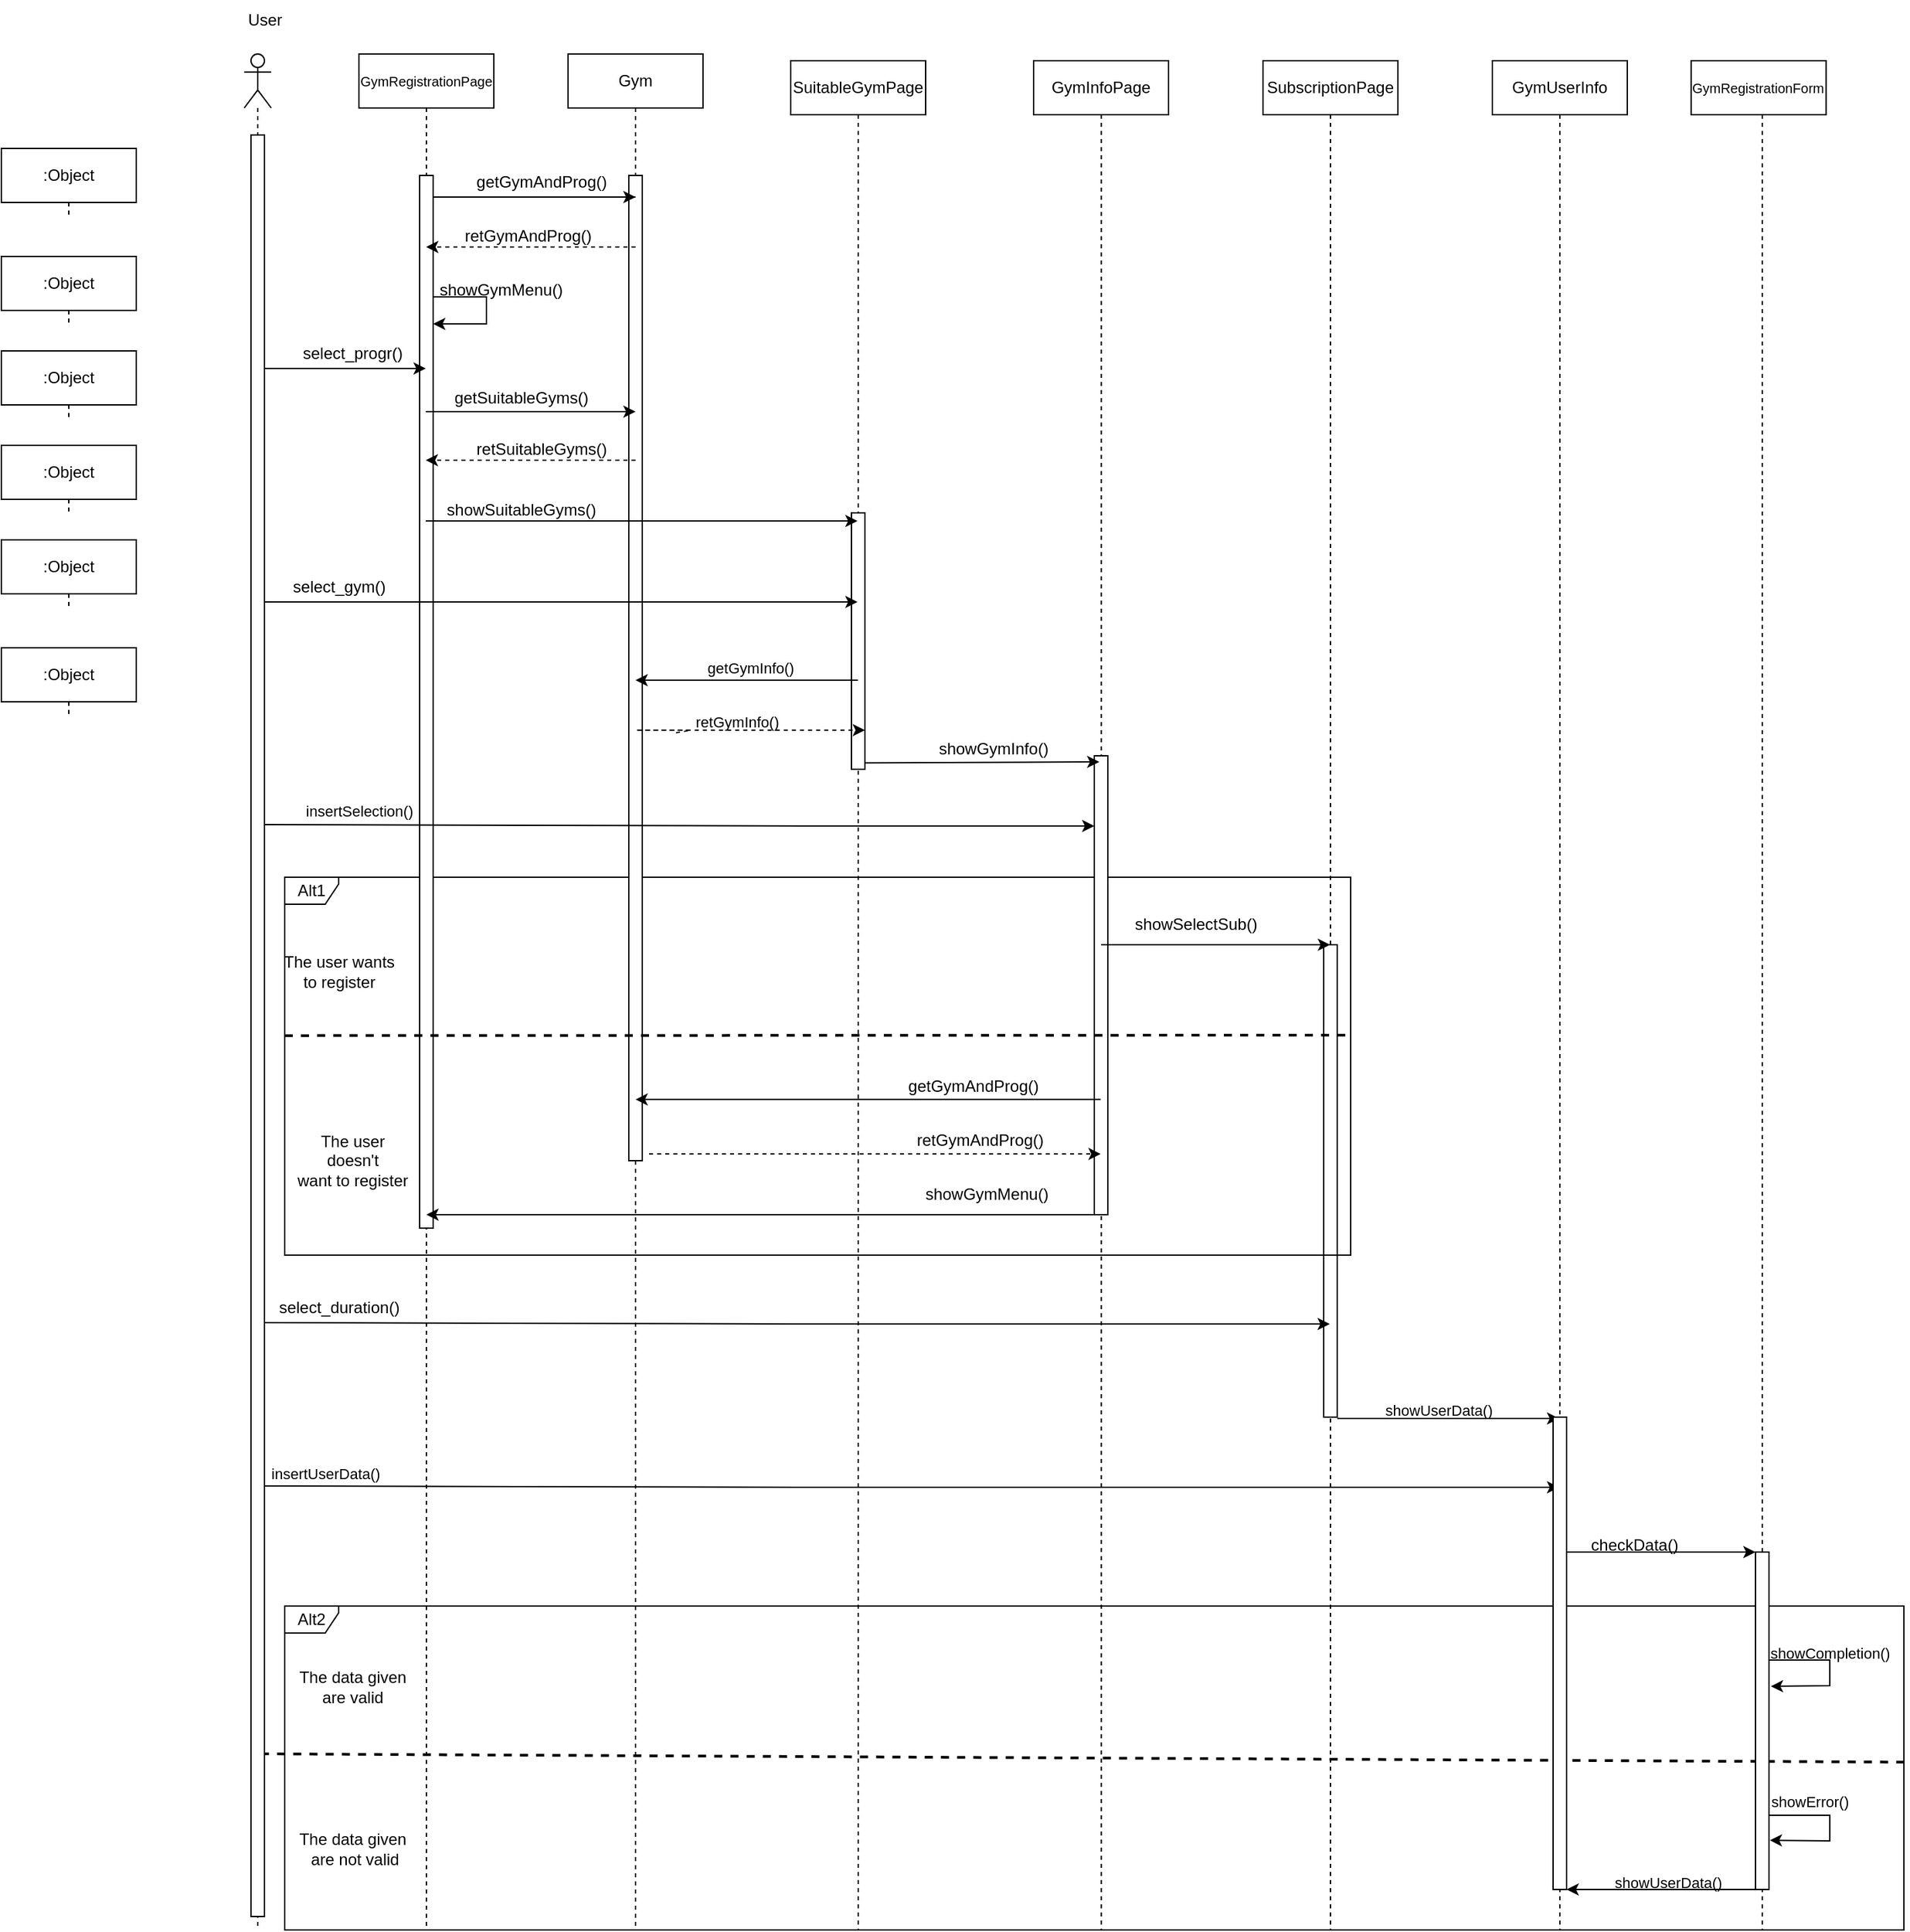 <mxfile version="21.3.5" type="device">
  <diagram name="Σελίδα-1" id="bnlR6SahmsRWUH3v-4KW">
    <mxGraphModel dx="2219" dy="541" grid="1" gridSize="10" guides="1" tooltips="1" connect="1" arrows="1" fold="1" page="1" pageScale="1" pageWidth="1169" pageHeight="1654" math="0" shadow="0">
      <root>
        <mxCell id="0" />
        <mxCell id="1" parent="0" />
        <mxCell id="4nMGlKhWPUo4mE3yYb9U-2" value="" style="shape=umlLifeline;perimeter=lifelinePerimeter;whiteSpace=wrap;html=1;container=1;dropTarget=0;collapsible=0;recursiveResize=0;outlineConnect=0;portConstraint=eastwest;newEdgeStyle={&quot;edgeStyle&quot;:&quot;elbowEdgeStyle&quot;,&quot;elbow&quot;:&quot;vertical&quot;,&quot;curved&quot;:0,&quot;rounded&quot;:0};participant=umlBoundary;" parent="1" vertex="1">
          <mxGeometry x="790" y="265" width="50" height="1385" as="geometry" />
        </mxCell>
        <mxCell id="_HtZvy6H4poGQE2jAPsX-6" value="" style="html=1;points=[];perimeter=orthogonalPerimeter;" parent="1" vertex="1">
          <mxGeometry x="810" y="920" width="10" height="350" as="geometry" />
        </mxCell>
        <mxCell id="nyDjOfrzS_PwR3EFZTjZ-3" value="" style="shape=umlLifeline;perimeter=lifelinePerimeter;whiteSpace=wrap;html=1;container=1;dropTarget=0;collapsible=0;recursiveResize=0;outlineConnect=0;portConstraint=eastwest;newEdgeStyle={&quot;edgeStyle&quot;:&quot;elbowEdgeStyle&quot;,&quot;elbow&quot;:&quot;vertical&quot;,&quot;curved&quot;:0,&quot;rounded&quot;:0};participant=umlBoundary;" parent="1" vertex="1">
          <mxGeometry x="620.19" y="265" width="50" height="1385" as="geometry" />
        </mxCell>
        <mxCell id="4nMGlKhWPUo4mE3yYb9U-44" value="Alt1" style="shape=umlFrame;whiteSpace=wrap;html=1;pointerEvents=0;width=40;height=20;" parent="1" vertex="1">
          <mxGeometry x="40" y="870" width="790" height="280" as="geometry" />
        </mxCell>
        <mxCell id="_HtZvy6H4poGQE2jAPsX-5" value="" style="html=1;points=[];perimeter=orthogonalPerimeter;" parent="1" vertex="1">
          <mxGeometry x="640" y="780" width="10" height="340" as="geometry" />
        </mxCell>
        <mxCell id="nyDjOfrzS_PwR3EFZTjZ-5" value="" style="shape=umlLifeline;perimeter=lifelinePerimeter;whiteSpace=wrap;html=1;container=1;dropTarget=0;collapsible=0;recursiveResize=0;outlineConnect=0;portConstraint=eastwest;newEdgeStyle={&quot;edgeStyle&quot;:&quot;elbowEdgeStyle&quot;,&quot;elbow&quot;:&quot;vertical&quot;,&quot;curved&quot;:0,&quot;rounded&quot;:0};participant=umlBoundary;" parent="1" vertex="1">
          <mxGeometry x="120" y="260" width="50" height="1390" as="geometry" />
        </mxCell>
        <mxCell id="_HtZvy6H4poGQE2jAPsX-2" value="" style="html=1;points=[];perimeter=orthogonalPerimeter;" parent="1" vertex="1">
          <mxGeometry x="140" y="350" width="10" height="780" as="geometry" />
        </mxCell>
        <mxCell id="nyDjOfrzS_PwR3EFZTjZ-4" value="" style="shape=umlLifeline;perimeter=lifelinePerimeter;whiteSpace=wrap;html=1;container=1;dropTarget=0;collapsible=0;recursiveResize=0;outlineConnect=0;portConstraint=eastwest;newEdgeStyle={&quot;edgeStyle&quot;:&quot;elbowEdgeStyle&quot;,&quot;elbow&quot;:&quot;vertical&quot;,&quot;curved&quot;:0,&quot;rounded&quot;:0};participant=umlBoundary;" parent="1" vertex="1">
          <mxGeometry x="440" y="265" width="50" height="1385" as="geometry" />
        </mxCell>
        <mxCell id="_HtZvy6H4poGQE2jAPsX-4" value="" style="html=1;points=[];perimeter=orthogonalPerimeter;" parent="1" vertex="1">
          <mxGeometry x="460" y="600" width="10" height="190" as="geometry" />
        </mxCell>
        <mxCell id="nyDjOfrzS_PwR3EFZTjZ-8" value="" style="shape=umlLifeline;perimeter=lifelinePerimeter;whiteSpace=wrap;html=1;container=1;dropTarget=0;collapsible=0;recursiveResize=0;outlineConnect=0;portConstraint=eastwest;newEdgeStyle={&quot;edgeStyle&quot;:&quot;elbowEdgeStyle&quot;,&quot;elbow&quot;:&quot;vertical&quot;,&quot;curved&quot;:0,&quot;rounded&quot;:0};participant=umlEntity;" parent="1" vertex="1">
          <mxGeometry x="280" y="260" width="40" height="1390" as="geometry" />
        </mxCell>
        <mxCell id="_HtZvy6H4poGQE2jAPsX-3" value="" style="html=1;points=[];perimeter=orthogonalPerimeter;" parent="1" vertex="1">
          <mxGeometry x="295" y="350" width="10" height="730" as="geometry" />
        </mxCell>
        <mxCell id="nyDjOfrzS_PwR3EFZTjZ-1" value="" style="shape=umlLifeline;perimeter=lifelinePerimeter;whiteSpace=wrap;html=1;container=1;dropTarget=0;collapsible=0;recursiveResize=0;outlineConnect=0;portConstraint=eastwest;newEdgeStyle={&quot;edgeStyle&quot;:&quot;elbowEdgeStyle&quot;,&quot;elbow&quot;:&quot;vertical&quot;,&quot;curved&quot;:0,&quot;rounded&quot;:0};participant=umlActor;" parent="1" vertex="1">
          <mxGeometry x="10" y="260" width="20" height="1390" as="geometry" />
        </mxCell>
        <mxCell id="nyDjOfrzS_PwR3EFZTjZ-2" value="" style="shape=umlLifeline;perimeter=lifelinePerimeter;whiteSpace=wrap;html=1;container=1;dropTarget=0;collapsible=0;recursiveResize=0;outlineConnect=0;portConstraint=eastwest;newEdgeStyle={&quot;edgeStyle&quot;:&quot;elbowEdgeStyle&quot;,&quot;elbow&quot;:&quot;vertical&quot;,&quot;curved&quot;:0,&quot;rounded&quot;:0};participant=umlBoundary;" parent="1" vertex="1">
          <mxGeometry x="960" y="265" width="50" height="1385" as="geometry" />
        </mxCell>
        <mxCell id="44u1UOUTEwnYV24cD757-49" value=":Object" style="shape=umlLifeline;perimeter=lifelinePerimeter;whiteSpace=wrap;html=1;container=1;collapsible=0;recursiveResize=0;outlineConnect=0;" parent="1" vertex="1">
          <mxGeometry x="-170" y="550" width="100" height="50" as="geometry" />
        </mxCell>
        <mxCell id="44u1UOUTEwnYV24cD757-50" value=":Object" style="shape=umlLifeline;perimeter=lifelinePerimeter;whiteSpace=wrap;html=1;container=1;collapsible=0;recursiveResize=0;outlineConnect=0;" parent="1" vertex="1">
          <mxGeometry x="-170" y="620" width="100" height="50" as="geometry" />
        </mxCell>
        <mxCell id="44u1UOUTEwnYV24cD757-51" value=":Object" style="shape=umlLifeline;perimeter=lifelinePerimeter;whiteSpace=wrap;html=1;container=1;collapsible=0;recursiveResize=0;outlineConnect=0;" parent="1" vertex="1">
          <mxGeometry x="-170" y="700" width="100" height="50" as="geometry" />
        </mxCell>
        <mxCell id="44u1UOUTEwnYV24cD757-54" value=":Object" style="shape=umlLifeline;perimeter=lifelinePerimeter;whiteSpace=wrap;html=1;container=1;collapsible=0;recursiveResize=0;outlineConnect=0;" parent="1" vertex="1">
          <mxGeometry x="-170" y="330" width="100" height="50" as="geometry" />
        </mxCell>
        <mxCell id="44u1UOUTEwnYV24cD757-55" value=":Object" style="shape=umlLifeline;perimeter=lifelinePerimeter;whiteSpace=wrap;html=1;container=1;collapsible=0;recursiveResize=0;outlineConnect=0;" parent="1" vertex="1">
          <mxGeometry x="-170" y="410" width="100" height="50" as="geometry" />
        </mxCell>
        <mxCell id="44u1UOUTEwnYV24cD757-56" value=":Object" style="shape=umlLifeline;perimeter=lifelinePerimeter;whiteSpace=wrap;html=1;container=1;collapsible=0;recursiveResize=0;outlineConnect=0;" parent="1" vertex="1">
          <mxGeometry x="-170" y="480" width="100" height="50" as="geometry" />
        </mxCell>
        <mxCell id="4nMGlKhWPUo4mE3yYb9U-8" value="User" style="text;html=1;align=center;verticalAlign=middle;resizable=0;points=[];autosize=1;strokeColor=none;fillColor=none;" parent="1" vertex="1">
          <mxGeometry y="220" width="50" height="30" as="geometry" />
        </mxCell>
        <mxCell id="4nMGlKhWPUo4mE3yYb9U-10" value="" style="endArrow=classic;html=1;rounded=0;" parent="1" source="nyDjOfrzS_PwR3EFZTjZ-3" target="nyDjOfrzS_PwR3EFZTjZ-8" edge="1">
          <mxGeometry width="50" height="50" relative="1" as="geometry">
            <mxPoint x="635.19" y="1034.66" as="sourcePoint" />
            <mxPoint x="300" y="1030" as="targetPoint" />
            <Array as="points">
              <mxPoint x="546.19" y="1034.66" />
              <mxPoint x="566.19" y="1034.66" />
            </Array>
          </mxGeometry>
        </mxCell>
        <mxCell id="4nMGlKhWPUo4mE3yYb9U-17" value="getGymAndProg()" style="text;html=1;align=center;verticalAlign=middle;resizable=0;points=[];autosize=1;strokeColor=none;fillColor=none;" parent="1" vertex="1">
          <mxGeometry x="490" y="1010" width="120" height="30" as="geometry" />
        </mxCell>
        <mxCell id="4nMGlKhWPUo4mE3yYb9U-19" value="" style="endArrow=classic;html=1;rounded=0;dashed=1;" parent="1" edge="1">
          <mxGeometry x="-0.179" y="-11" width="50" height="50" relative="1" as="geometry">
            <mxPoint x="300" y="561" as="sourcePoint" />
            <mxPoint x="144.548" y="561" as="targetPoint" />
            <Array as="points" />
            <mxPoint x="11" y="-11" as="offset" />
          </mxGeometry>
        </mxCell>
        <mxCell id="4nMGlKhWPUo4mE3yYb9U-21" value="retGymAndProg()" style="text;html=1;align=center;verticalAlign=middle;resizable=0;points=[];autosize=1;strokeColor=none;fillColor=none;" parent="1" vertex="1">
          <mxGeometry x="495.19" y="1050" width="120" height="30" as="geometry" />
        </mxCell>
        <mxCell id="4nMGlKhWPUo4mE3yYb9U-22" value="showGymMenu()" style="text;html=1;align=center;verticalAlign=middle;resizable=0;points=[];autosize=1;strokeColor=none;fillColor=none;" parent="1" vertex="1">
          <mxGeometry x="505.19" y="1090" width="110" height="30" as="geometry" />
        </mxCell>
        <mxCell id="4nMGlKhWPUo4mE3yYb9U-23" value="" style="endArrow=classic;html=1;rounded=0;" parent="1" edge="1">
          <mxGeometry width="50" height="50" relative="1" as="geometry">
            <mxPoint x="19.81" y="493" as="sourcePoint" />
            <mxPoint x="144.5" y="493" as="targetPoint" />
            <Array as="points">
              <mxPoint x="100" y="493" />
            </Array>
          </mxGeometry>
        </mxCell>
        <mxCell id="4nMGlKhWPUo4mE3yYb9U-28" value="getSuitableGyms()" style="text;html=1;align=center;verticalAlign=middle;resizable=0;points=[];autosize=1;strokeColor=none;fillColor=none;" parent="1" vertex="1">
          <mxGeometry x="155" y="500" width="120" height="30" as="geometry" />
        </mxCell>
        <mxCell id="4nMGlKhWPUo4mE3yYb9U-31" value="retSuitableGyms()" style="text;html=1;align=center;verticalAlign=middle;resizable=0;points=[];autosize=1;strokeColor=none;fillColor=none;" parent="1" vertex="1">
          <mxGeometry x="170" y="538" width="120" height="30" as="geometry" />
        </mxCell>
        <mxCell id="4nMGlKhWPUo4mE3yYb9U-33" value="showSuitableGyms()" style="text;html=1;align=center;verticalAlign=middle;resizable=0;points=[];autosize=1;strokeColor=none;fillColor=none;" parent="1" vertex="1">
          <mxGeometry x="150" y="583" width="130" height="30" as="geometry" />
        </mxCell>
        <mxCell id="4nMGlKhWPUo4mE3yYb9U-34" value="" style="endArrow=classic;html=1;rounded=0;" parent="1" edge="1">
          <mxGeometry width="50" height="50" relative="1" as="geometry">
            <mxPoint x="15" y="666" as="sourcePoint" />
            <mxPoint x="464.5" y="666" as="targetPoint" />
            <Array as="points">
              <mxPoint x="90" y="666" />
            </Array>
          </mxGeometry>
        </mxCell>
        <mxCell id="4nMGlKhWPUo4mE3yYb9U-35" value="select_gym()" style="text;html=1;align=center;verticalAlign=middle;resizable=0;points=[];autosize=1;strokeColor=none;fillColor=none;" parent="1" vertex="1">
          <mxGeometry x="35" y="640" width="90" height="30" as="geometry" />
        </mxCell>
        <mxCell id="4nMGlKhWPUo4mE3yYb9U-40" value="" style="endArrow=classic;html=1;rounded=0;dashed=1;" parent="1" source="4nMGlKhWPUo4mE3yYb9U-39" edge="1">
          <mxGeometry x="-0.179" y="-11" width="50" height="50" relative="1" as="geometry">
            <mxPoint x="300" y="761" as="sourcePoint" />
            <mxPoint x="470" y="761" as="targetPoint" />
            <Array as="points">
              <mxPoint x="341" y="761" />
              <mxPoint x="300" y="761" />
            </Array>
            <mxPoint x="11" y="-11" as="offset" />
          </mxGeometry>
        </mxCell>
        <mxCell id="4nMGlKhWPUo4mE3yYb9U-41" value="" style="endArrow=classic;html=1;rounded=0;" parent="1" target="nyDjOfrzS_PwR3EFZTjZ-8" edge="1">
          <mxGeometry width="50" height="50" relative="1" as="geometry">
            <mxPoint x="464.81" y="724" as="sourcePoint" />
            <mxPoint x="644.5" y="724" as="targetPoint" />
            <Array as="points" />
          </mxGeometry>
        </mxCell>
        <mxCell id="4nMGlKhWPUo4mE3yYb9U-43" value="insertSelection()" style="endArrow=classic;html=1;rounded=0;" parent="1" edge="1">
          <mxGeometry x="-0.776" y="10" width="50" height="50" relative="1" as="geometry">
            <mxPoint x="25.5" y="831" as="sourcePoint" />
            <mxPoint x="640" y="832" as="targetPoint" />
            <Array as="points">
              <mxPoint x="425.5" y="832" />
            </Array>
            <mxPoint as="offset" />
          </mxGeometry>
        </mxCell>
        <mxCell id="4nMGlKhWPUo4mE3yYb9U-45" value="" style="endArrow=none;dashed=1;html=1;rounded=0;strokeWidth=2;exitX=0;exitY=0.419;exitDx=0;exitDy=0;exitPerimeter=0;" parent="1" source="4nMGlKhWPUo4mE3yYb9U-44" edge="1">
          <mxGeometry width="50" height="50" relative="1" as="geometry">
            <mxPoint x="40" y="1126" as="sourcePoint" />
            <mxPoint x="830" y="987" as="targetPoint" />
          </mxGeometry>
        </mxCell>
        <mxCell id="4nMGlKhWPUo4mE3yYb9U-46" value="The user wants &lt;br&gt;to register" style="text;html=1;align=center;verticalAlign=middle;resizable=0;points=[];autosize=1;strokeColor=none;fillColor=none;" parent="1" vertex="1">
          <mxGeometry x="25" y="920" width="110" height="40" as="geometry" />
        </mxCell>
        <mxCell id="4nMGlKhWPUo4mE3yYb9U-47" value="The user &lt;br&gt;doesn&#39;t &lt;br&gt;want to register" style="text;html=1;align=center;verticalAlign=middle;resizable=0;points=[];autosize=1;strokeColor=none;fillColor=none;" parent="1" vertex="1">
          <mxGeometry x="35" y="1050" width="110" height="60" as="geometry" />
        </mxCell>
        <mxCell id="4nMGlKhWPUo4mE3yYb9U-48" value="" style="endArrow=classic;html=1;rounded=0;" parent="1" edge="1">
          <mxGeometry width="50" height="50" relative="1" as="geometry">
            <mxPoint x="645.0" y="920" as="sourcePoint" />
            <mxPoint x="814.69" y="920.0" as="targetPoint" />
            <Array as="points">
              <mxPoint x="712.94" y="920" />
            </Array>
          </mxGeometry>
        </mxCell>
        <mxCell id="4nMGlKhWPUo4mE3yYb9U-49" value="showSelectSub()" style="text;html=1;align=center;verticalAlign=middle;resizable=0;points=[];autosize=1;strokeColor=none;fillColor=none;" parent="1" vertex="1">
          <mxGeometry x="660" y="890" width="110" height="30" as="geometry" />
        </mxCell>
        <mxCell id="4nMGlKhWPUo4mE3yYb9U-24" value="select_progr()" style="text;html=1;align=center;verticalAlign=middle;resizable=0;points=[];autosize=1;strokeColor=none;fillColor=none;" parent="1" vertex="1">
          <mxGeometry x="40" y="467" width="100" height="30" as="geometry" />
        </mxCell>
        <mxCell id="4nMGlKhWPUo4mE3yYb9U-42" value="showGymInfo()" style="text;html=1;align=center;verticalAlign=middle;resizable=0;points=[];autosize=1;strokeColor=none;fillColor=none;" parent="1" vertex="1">
          <mxGeometry x="515.19" y="760" width="100" height="30" as="geometry" />
        </mxCell>
        <mxCell id="4nMGlKhWPUo4mE3yYb9U-59" value="" style="endArrow=classic;html=1;rounded=0;dashed=1;" parent="1" target="nyDjOfrzS_PwR3EFZTjZ-3" edge="1">
          <mxGeometry width="50" height="50" relative="1" as="geometry">
            <mxPoint x="310" y="1075" as="sourcePoint" />
            <mxPoint x="300" y="1075" as="targetPoint" />
            <Array as="points">
              <mxPoint x="330" y="1075" />
            </Array>
          </mxGeometry>
        </mxCell>
        <mxCell id="4nMGlKhWPUo4mE3yYb9U-62" value="getGymInfo()" style="text;html=1;align=center;verticalAlign=middle;resizable=0;points=[];autosize=1;strokeColor=none;fillColor=none;fontSize=11;" parent="1" vertex="1">
          <mxGeometry x="340" y="700" width="90" height="30" as="geometry" />
        </mxCell>
        <mxCell id="4nMGlKhWPUo4mE3yYb9U-64" value="showGymMenu()" style="text;html=1;align=center;verticalAlign=middle;resizable=0;points=[];autosize=1;strokeColor=none;fillColor=none;" parent="1" vertex="1">
          <mxGeometry x="145.0" y="420" width="110" height="30" as="geometry" />
        </mxCell>
        <mxCell id="4nMGlKhWPUo4mE3yYb9U-66" value="getGymAndProg()" style="text;html=1;align=center;verticalAlign=middle;resizable=0;points=[];autosize=1;strokeColor=none;fillColor=none;" parent="1" vertex="1">
          <mxGeometry x="170" y="340" width="120" height="30" as="geometry" />
        </mxCell>
        <mxCell id="4nMGlKhWPUo4mE3yYb9U-67" value="retGymAndProg()" style="text;html=1;align=center;verticalAlign=middle;resizable=0;points=[];autosize=1;strokeColor=none;fillColor=none;" parent="1" vertex="1">
          <mxGeometry x="160" y="380" width="120" height="30" as="geometry" />
        </mxCell>
        <mxCell id="4nMGlKhWPUo4mE3yYb9U-68" value="" style="endArrow=classic;html=1;rounded=0;dashed=1;" parent="1" edge="1">
          <mxGeometry x="-0.179" y="-11" width="50" height="50" relative="1" as="geometry">
            <mxPoint x="300.0" y="403" as="sourcePoint" />
            <mxPoint x="144.81" y="403" as="targetPoint" />
            <Array as="points">
              <mxPoint x="240.0" y="403" />
            </Array>
            <mxPoint x="11" y="-11" as="offset" />
          </mxGeometry>
        </mxCell>
        <mxCell id="4nMGlKhWPUo4mE3yYb9U-69" value="" style="endArrow=classic;html=1;rounded=0;" parent="1" edge="1">
          <mxGeometry width="50" height="50" relative="1" as="geometry">
            <mxPoint x="300" y="366" as="sourcePoint" />
            <mxPoint x="300" y="366" as="targetPoint" />
            <Array as="points">
              <mxPoint x="150" y="366" />
            </Array>
          </mxGeometry>
        </mxCell>
        <mxCell id="4nMGlKhWPUo4mE3yYb9U-70" value="select_duration()" style="text;html=1;align=center;verticalAlign=middle;resizable=0;points=[];autosize=1;strokeColor=none;fillColor=none;" parent="1" vertex="1">
          <mxGeometry x="25" y="1174" width="110" height="30" as="geometry" />
        </mxCell>
        <mxCell id="4nMGlKhWPUo4mE3yYb9U-71" value="" style="endArrow=classic;html=1;rounded=0;" parent="1" target="4nMGlKhWPUo4mE3yYb9U-2" edge="1">
          <mxGeometry x="-0.471" y="11" width="50" height="50" relative="1" as="geometry">
            <mxPoint x="20" y="1200" as="sourcePoint" />
            <mxPoint x="644.5" y="1201" as="targetPoint" />
            <Array as="points">
              <mxPoint x="420" y="1201" />
            </Array>
            <mxPoint as="offset" />
          </mxGeometry>
        </mxCell>
        <mxCell id="4nMGlKhWPUo4mE3yYb9U-72" value="" style="endArrow=classic;html=1;rounded=0;" parent="1" edge="1">
          <mxGeometry x="-0.471" y="11" width="50" height="50" relative="1" as="geometry">
            <mxPoint x="820" y="1271" as="sourcePoint" />
            <mxPoint x="984.5" y="1271" as="targetPoint" />
            <Array as="points">
              <mxPoint x="820" y="1271" />
            </Array>
            <mxPoint as="offset" />
          </mxGeometry>
        </mxCell>
        <mxCell id="4nMGlKhWPUo4mE3yYb9U-75" value="insertUserData()" style="endArrow=classic;html=1;rounded=0;" parent="1" edge="1">
          <mxGeometry x="-0.896" y="9" width="50" height="50" relative="1" as="geometry">
            <mxPoint x="20" y="1321" as="sourcePoint" />
            <mxPoint x="984.5" y="1322" as="targetPoint" />
            <Array as="points">
              <mxPoint x="420" y="1322" />
            </Array>
            <mxPoint as="offset" />
          </mxGeometry>
        </mxCell>
        <mxCell id="4nMGlKhWPUo4mE3yYb9U-77" value="checkData()" style="text;html=1;align=center;verticalAlign=middle;resizable=0;points=[];autosize=1;strokeColor=none;fillColor=none;" parent="1" vertex="1">
          <mxGeometry x="995" y="1350" width="90" height="30" as="geometry" />
        </mxCell>
        <mxCell id="4nMGlKhWPUo4mE3yYb9U-78" value="Alt2" style="shape=umlFrame;whiteSpace=wrap;html=1;pointerEvents=0;width=40;height=20;" parent="1" vertex="1">
          <mxGeometry x="40" y="1410" width="1200" height="240" as="geometry" />
        </mxCell>
        <mxCell id="4nMGlKhWPUo4mE3yYb9U-79" value="" style="endArrow=none;dashed=1;html=1;rounded=0;strokeWidth=2;entryX=1.001;entryY=0.488;entryDx=0;entryDy=0;entryPerimeter=0;exitX=0;exitY=0.419;exitDx=0;exitDy=0;exitPerimeter=0;" parent="1" edge="1">
          <mxGeometry width="50" height="50" relative="1" as="geometry">
            <mxPoint x="22.31" y="1519.5" as="sourcePoint" />
            <mxPoint x="1241.22" y="1525.64" as="targetPoint" />
            <Array as="points" />
          </mxGeometry>
        </mxCell>
        <mxCell id="4nMGlKhWPUo4mE3yYb9U-80" value="The data given&lt;br&gt;are valid" style="text;html=1;align=center;verticalAlign=middle;resizable=0;points=[];autosize=1;strokeColor=none;fillColor=none;" parent="1" vertex="1">
          <mxGeometry x="40" y="1450" width="100" height="40" as="geometry" />
        </mxCell>
        <mxCell id="4nMGlKhWPUo4mE3yYb9U-81" value="The data given&lt;br&gt;&amp;nbsp;are not&amp;nbsp;valid" style="text;html=1;align=center;verticalAlign=middle;resizable=0;points=[];autosize=1;strokeColor=none;fillColor=none;" parent="1" vertex="1">
          <mxGeometry x="40" y="1570" width="100" height="40" as="geometry" />
        </mxCell>
        <mxCell id="4nMGlKhWPUo4mE3yYb9U-82" value="" style="endArrow=classic;html=1;rounded=0;entryX=1.061;entryY=0.854;entryDx=0;entryDy=0;entryPerimeter=0;" parent="1" target="_HtZvy6H4poGQE2jAPsX-8" edge="1">
          <mxGeometry x="1" y="392" width="50" height="50" relative="1" as="geometry">
            <mxPoint x="1139.999" y="1565" as="sourcePoint" />
            <mxPoint x="1151.07" y="1585" as="targetPoint" />
            <Array as="points">
              <mxPoint x="1185.07" y="1565" />
              <mxPoint x="1185.07" y="1584" />
            </Array>
            <mxPoint x="-367" y="-228" as="offset" />
          </mxGeometry>
        </mxCell>
        <mxCell id="4nMGlKhWPUo4mE3yYb9U-83" value="showCompletion()" style="text;html=1;align=center;verticalAlign=middle;resizable=0;points=[];autosize=1;strokeColor=none;fillColor=none;fontSize=11;" parent="1" vertex="1">
          <mxGeometry x="1130" y="1430" width="110" height="30" as="geometry" />
        </mxCell>
        <mxCell id="4nMGlKhWPUo4mE3yYb9U-84" value="showError()" style="text;html=1;align=center;verticalAlign=middle;resizable=0;points=[];autosize=1;strokeColor=none;fillColor=none;fontSize=11;" parent="1" vertex="1">
          <mxGeometry x="1130" y="1540" width="80" height="30" as="geometry" />
        </mxCell>
        <mxCell id="4nMGlKhWPUo4mE3yYb9U-89" value="showUserData()" style="text;html=1;align=center;verticalAlign=middle;resizable=0;points=[];autosize=1;strokeColor=none;fillColor=none;fontSize=11;" parent="1" vertex="1">
          <mxGeometry x="845" y="1250" width="100" height="30" as="geometry" />
        </mxCell>
        <mxCell id="MFRJw0hke19sb6FxKmCz-1" value="" style="shape=umlLifeline;perimeter=lifelinePerimeter;whiteSpace=wrap;html=1;container=1;dropTarget=0;collapsible=0;recursiveResize=0;outlineConnect=0;portConstraint=eastwest;newEdgeStyle={&quot;edgeStyle&quot;:&quot;elbowEdgeStyle&quot;,&quot;elbow&quot;:&quot;vertical&quot;,&quot;curved&quot;:0,&quot;rounded&quot;:0};participant=umlEntity;" parent="1" vertex="1">
          <mxGeometry x="1115" y="265" width="40" height="1385" as="geometry" />
        </mxCell>
        <mxCell id="MFRJw0hke19sb6FxKmCz-3" value="" style="endArrow=classic;html=1;rounded=0;" parent="1" edge="1">
          <mxGeometry x="-0.471" y="11" width="50" height="50" relative="1" as="geometry">
            <mxPoint x="982.31" y="1370" as="sourcePoint" />
            <mxPoint x="1130" y="1370" as="targetPoint" />
            <Array as="points">
              <mxPoint x="982.31" y="1370" />
            </Array>
            <mxPoint as="offset" />
          </mxGeometry>
        </mxCell>
        <mxCell id="MFRJw0hke19sb6FxKmCz-4" value="" style="endArrow=classic;html=1;rounded=0;entryX=1.144;entryY=0.398;entryDx=0;entryDy=0;entryPerimeter=0;" parent="1" target="_HtZvy6H4poGQE2jAPsX-8" edge="1">
          <mxGeometry x="1" y="392" width="50" height="50" relative="1" as="geometry">
            <mxPoint x="1139.999" y="1450" as="sourcePoint" />
            <mxPoint x="1151.07" y="1470" as="targetPoint" />
            <Array as="points">
              <mxPoint x="1185.07" y="1450" />
              <mxPoint x="1185.07" y="1469" />
            </Array>
            <mxPoint x="-367" y="-228" as="offset" />
          </mxGeometry>
        </mxCell>
        <mxCell id="MFRJw0hke19sb6FxKmCz-7" value="" style="endArrow=classic;html=1;rounded=0;" parent="1" edge="1">
          <mxGeometry width="50" height="50" relative="1" as="geometry">
            <mxPoint x="1130" y="1620" as="sourcePoint" />
            <mxPoint x="990" y="1620" as="targetPoint" />
            <Array as="points">
              <mxPoint x="1061.19" y="1620" />
              <mxPoint x="1081.19" y="1620" />
            </Array>
          </mxGeometry>
        </mxCell>
        <mxCell id="_HtZvy6H4poGQE2jAPsX-1" value="" style="html=1;points=[];perimeter=orthogonalPerimeter;" parent="1" vertex="1">
          <mxGeometry x="15" y="320" width="10" height="1320" as="geometry" />
        </mxCell>
        <mxCell id="_HtZvy6H4poGQE2jAPsX-7" value="" style="html=1;points=[];perimeter=orthogonalPerimeter;" parent="1" vertex="1">
          <mxGeometry x="980" y="1270" width="10" height="350" as="geometry" />
        </mxCell>
        <mxCell id="_HtZvy6H4poGQE2jAPsX-8" value="" style="html=1;points=[];perimeter=orthogonalPerimeter;" parent="1" vertex="1">
          <mxGeometry x="1130" y="1370" width="10" height="250" as="geometry" />
        </mxCell>
        <mxCell id="sL1GHlydoXIhzUGOK7BQ-3" value="" style="endArrow=classic;html=1;rounded=0;strokeWidth=1;fontSize=12;" parent="1" edge="1">
          <mxGeometry y="61" width="50" height="50" relative="1" as="geometry">
            <mxPoint x="150" y="440" as="sourcePoint" />
            <mxPoint x="150" y="460" as="targetPoint" />
            <Array as="points">
              <mxPoint x="189.5" y="440" />
              <mxPoint x="189.5" y="460" />
            </Array>
            <mxPoint as="offset" />
          </mxGeometry>
        </mxCell>
        <mxCell id="sL1GHlydoXIhzUGOK7BQ-6" value="" style="endArrow=classic;html=1;rounded=0;" parent="1" edge="1">
          <mxGeometry width="50" height="50" relative="1" as="geometry">
            <mxPoint x="144.548" y="525" as="sourcePoint" />
            <mxPoint x="300" y="525" as="targetPoint" />
          </mxGeometry>
        </mxCell>
        <mxCell id="sL1GHlydoXIhzUGOK7BQ-8" value="" style="endArrow=classic;html=1;rounded=0;" parent="1" edge="1">
          <mxGeometry width="50" height="50" relative="1" as="geometry">
            <mxPoint x="144.548" y="606" as="sourcePoint" />
            <mxPoint x="464.5" y="606" as="targetPoint" />
          </mxGeometry>
        </mxCell>
        <mxCell id="4nMGlKhWPUo4mE3yYb9U-39" value="retGymInfo()" style="text;html=1;align=center;verticalAlign=middle;resizable=0;points=[];autosize=1;strokeColor=none;fillColor=none;fontSize=11;" parent="1" vertex="1">
          <mxGeometry x="330" y="740" width="90" height="30" as="geometry" />
        </mxCell>
        <mxCell id="sL1GHlydoXIhzUGOK7BQ-10" value="" style="endArrow=classic;html=1;rounded=0;entryX=-0.176;entryY=0.226;entryDx=0;entryDy=0;entryPerimeter=0;" parent="1" edge="1">
          <mxGeometry width="50" height="50" relative="1" as="geometry">
            <mxPoint x="469.998" y="785.2" as="sourcePoint" />
            <mxPoint x="643.69" y="784.52" as="targetPoint" />
          </mxGeometry>
        </mxCell>
        <mxCell id="sL1GHlydoXIhzUGOK7BQ-16" value="" style="endArrow=classic;html=1;rounded=0;" parent="1" source="nyDjOfrzS_PwR3EFZTjZ-3" edge="1">
          <mxGeometry width="50" height="50" relative="1" as="geometry">
            <mxPoint x="410" y="1160" as="sourcePoint" />
            <mxPoint x="145" y="1120" as="targetPoint" />
          </mxGeometry>
        </mxCell>
        <mxCell id="sL1GHlydoXIhzUGOK7BQ-17" value="showUserData()" style="text;html=1;align=center;verticalAlign=middle;resizable=0;points=[];autosize=1;strokeColor=none;fillColor=none;fontSize=11;" parent="1" vertex="1">
          <mxGeometry x="1015" y="1600" width="100" height="30" as="geometry" />
        </mxCell>
        <mxCell id="3fTT5cKaGZSULvSTmzJB-8" value="GymRegistrationPage" style="rounded=0;whiteSpace=wrap;html=1;fontSize=10;" vertex="1" parent="1">
          <mxGeometry x="95" y="260" width="100" height="40" as="geometry" />
        </mxCell>
        <mxCell id="3fTT5cKaGZSULvSTmzJB-9" value="Gym" style="rounded=0;whiteSpace=wrap;html=1;" vertex="1" parent="1">
          <mxGeometry x="250" y="260" width="100" height="40" as="geometry" />
        </mxCell>
        <mxCell id="3fTT5cKaGZSULvSTmzJB-10" value="SuitableGymPage" style="rounded=0;whiteSpace=wrap;html=1;" vertex="1" parent="1">
          <mxGeometry x="415" y="265" width="100" height="40" as="geometry" />
        </mxCell>
        <mxCell id="3fTT5cKaGZSULvSTmzJB-11" value="GymInfoPage" style="rounded=0;whiteSpace=wrap;html=1;" vertex="1" parent="1">
          <mxGeometry x="595" y="265" width="100" height="40" as="geometry" />
        </mxCell>
        <mxCell id="3fTT5cKaGZSULvSTmzJB-12" value="SubscriptionPage" style="rounded=0;whiteSpace=wrap;html=1;" vertex="1" parent="1">
          <mxGeometry x="765" y="265" width="100" height="40" as="geometry" />
        </mxCell>
        <mxCell id="3fTT5cKaGZSULvSTmzJB-13" value="GymUserInfo" style="rounded=0;whiteSpace=wrap;html=1;" vertex="1" parent="1">
          <mxGeometry x="935" y="265" width="100" height="40" as="geometry" />
        </mxCell>
        <mxCell id="3fTT5cKaGZSULvSTmzJB-14" value="GymRegistrationForm" style="rounded=0;whiteSpace=wrap;html=1;fontSize=10;" vertex="1" parent="1">
          <mxGeometry x="1082.31" y="265" width="100" height="40" as="geometry" />
        </mxCell>
      </root>
    </mxGraphModel>
  </diagram>
</mxfile>
